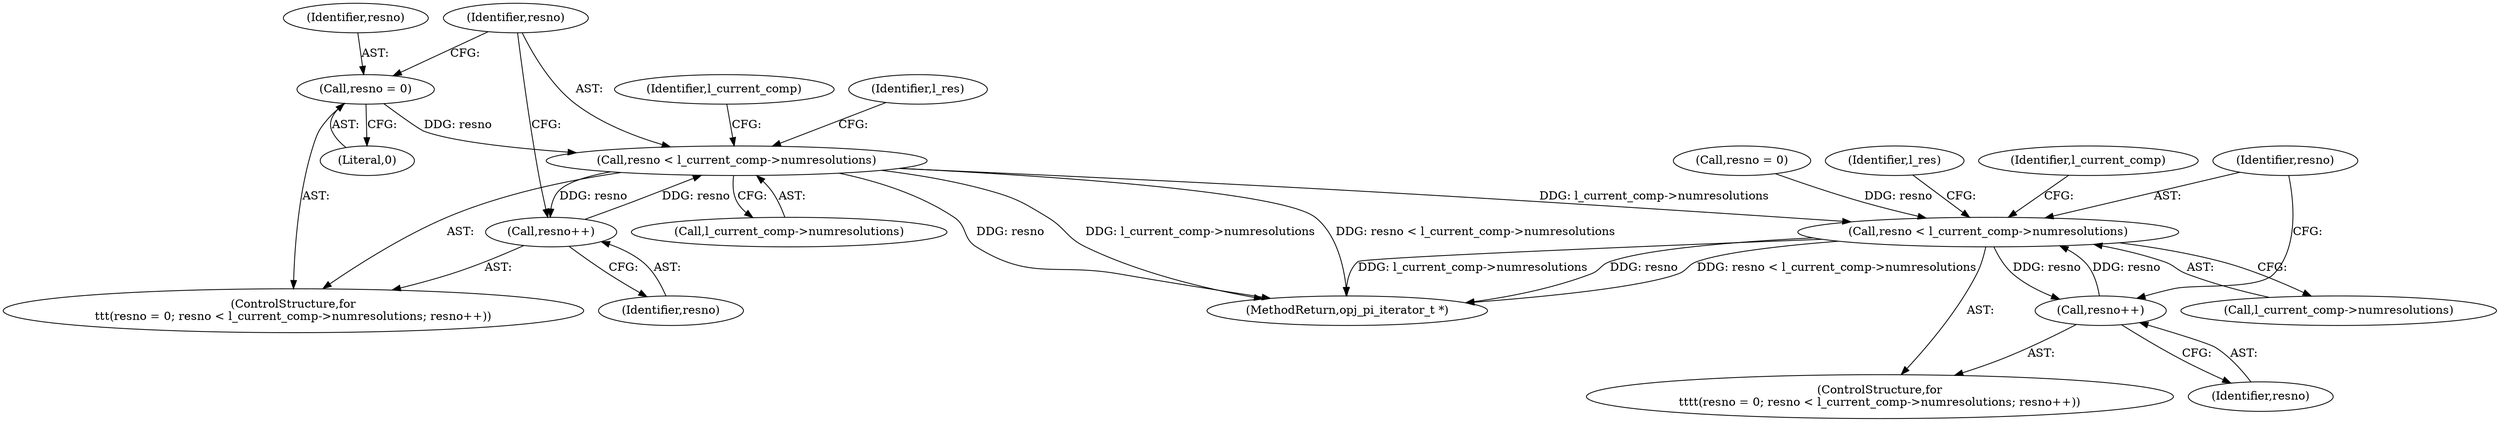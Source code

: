 digraph "0_openjpeg_ef01f18dfc6780b776d0674ed3e7415c6ef54d24@pointer" {
"1000477" [label="(Call,resno < l_current_comp->numresolutions)"];
"1000482" [label="(Call,resno++)"];
"1000477" [label="(Call,resno < l_current_comp->numresolutions)"];
"1000474" [label="(Call,resno = 0)"];
"1000629" [label="(Call,resno < l_current_comp->numresolutions)"];
"1000634" [label="(Call,resno++)"];
"1000478" [label="(Identifier,resno)"];
"1000625" [label="(ControlStructure,for\n\t\t\t\t(resno = 0; resno < l_current_comp->numresolutions; resno++))"];
"1000626" [label="(Call,resno = 0)"];
"1000639" [label="(Identifier,l_res)"];
"1000474" [label="(Call,resno = 0)"];
"1000635" [label="(Identifier,resno)"];
"1000479" [label="(Call,l_current_comp->numresolutions)"];
"1000713" [label="(MethodReturn,opj_pi_iterator_t *)"];
"1000668" [label="(Identifier,l_current_comp)"];
"1000473" [label="(ControlStructure,for\n\t\t\t(resno = 0; resno < l_current_comp->numresolutions; resno++))"];
"1000482" [label="(Call,resno++)"];
"1000477" [label="(Call,resno < l_current_comp->numresolutions)"];
"1000516" [label="(Identifier,l_current_comp)"];
"1000629" [label="(Call,resno < l_current_comp->numresolutions)"];
"1000475" [label="(Identifier,resno)"];
"1000476" [label="(Literal,0)"];
"1000630" [label="(Identifier,resno)"];
"1000631" [label="(Call,l_current_comp->numresolutions)"];
"1000487" [label="(Identifier,l_res)"];
"1000483" [label="(Identifier,resno)"];
"1000634" [label="(Call,resno++)"];
"1000477" -> "1000473"  [label="AST: "];
"1000477" -> "1000479"  [label="CFG: "];
"1000478" -> "1000477"  [label="AST: "];
"1000479" -> "1000477"  [label="AST: "];
"1000487" -> "1000477"  [label="CFG: "];
"1000516" -> "1000477"  [label="CFG: "];
"1000477" -> "1000713"  [label="DDG: l_current_comp->numresolutions"];
"1000477" -> "1000713"  [label="DDG: resno < l_current_comp->numresolutions"];
"1000477" -> "1000713"  [label="DDG: resno"];
"1000482" -> "1000477"  [label="DDG: resno"];
"1000474" -> "1000477"  [label="DDG: resno"];
"1000477" -> "1000482"  [label="DDG: resno"];
"1000477" -> "1000629"  [label="DDG: l_current_comp->numresolutions"];
"1000482" -> "1000473"  [label="AST: "];
"1000482" -> "1000483"  [label="CFG: "];
"1000483" -> "1000482"  [label="AST: "];
"1000478" -> "1000482"  [label="CFG: "];
"1000474" -> "1000473"  [label="AST: "];
"1000474" -> "1000476"  [label="CFG: "];
"1000475" -> "1000474"  [label="AST: "];
"1000476" -> "1000474"  [label="AST: "];
"1000478" -> "1000474"  [label="CFG: "];
"1000629" -> "1000625"  [label="AST: "];
"1000629" -> "1000631"  [label="CFG: "];
"1000630" -> "1000629"  [label="AST: "];
"1000631" -> "1000629"  [label="AST: "];
"1000639" -> "1000629"  [label="CFG: "];
"1000668" -> "1000629"  [label="CFG: "];
"1000629" -> "1000713"  [label="DDG: resno"];
"1000629" -> "1000713"  [label="DDG: resno < l_current_comp->numresolutions"];
"1000629" -> "1000713"  [label="DDG: l_current_comp->numresolutions"];
"1000626" -> "1000629"  [label="DDG: resno"];
"1000634" -> "1000629"  [label="DDG: resno"];
"1000629" -> "1000634"  [label="DDG: resno"];
"1000634" -> "1000625"  [label="AST: "];
"1000634" -> "1000635"  [label="CFG: "];
"1000635" -> "1000634"  [label="AST: "];
"1000630" -> "1000634"  [label="CFG: "];
}
